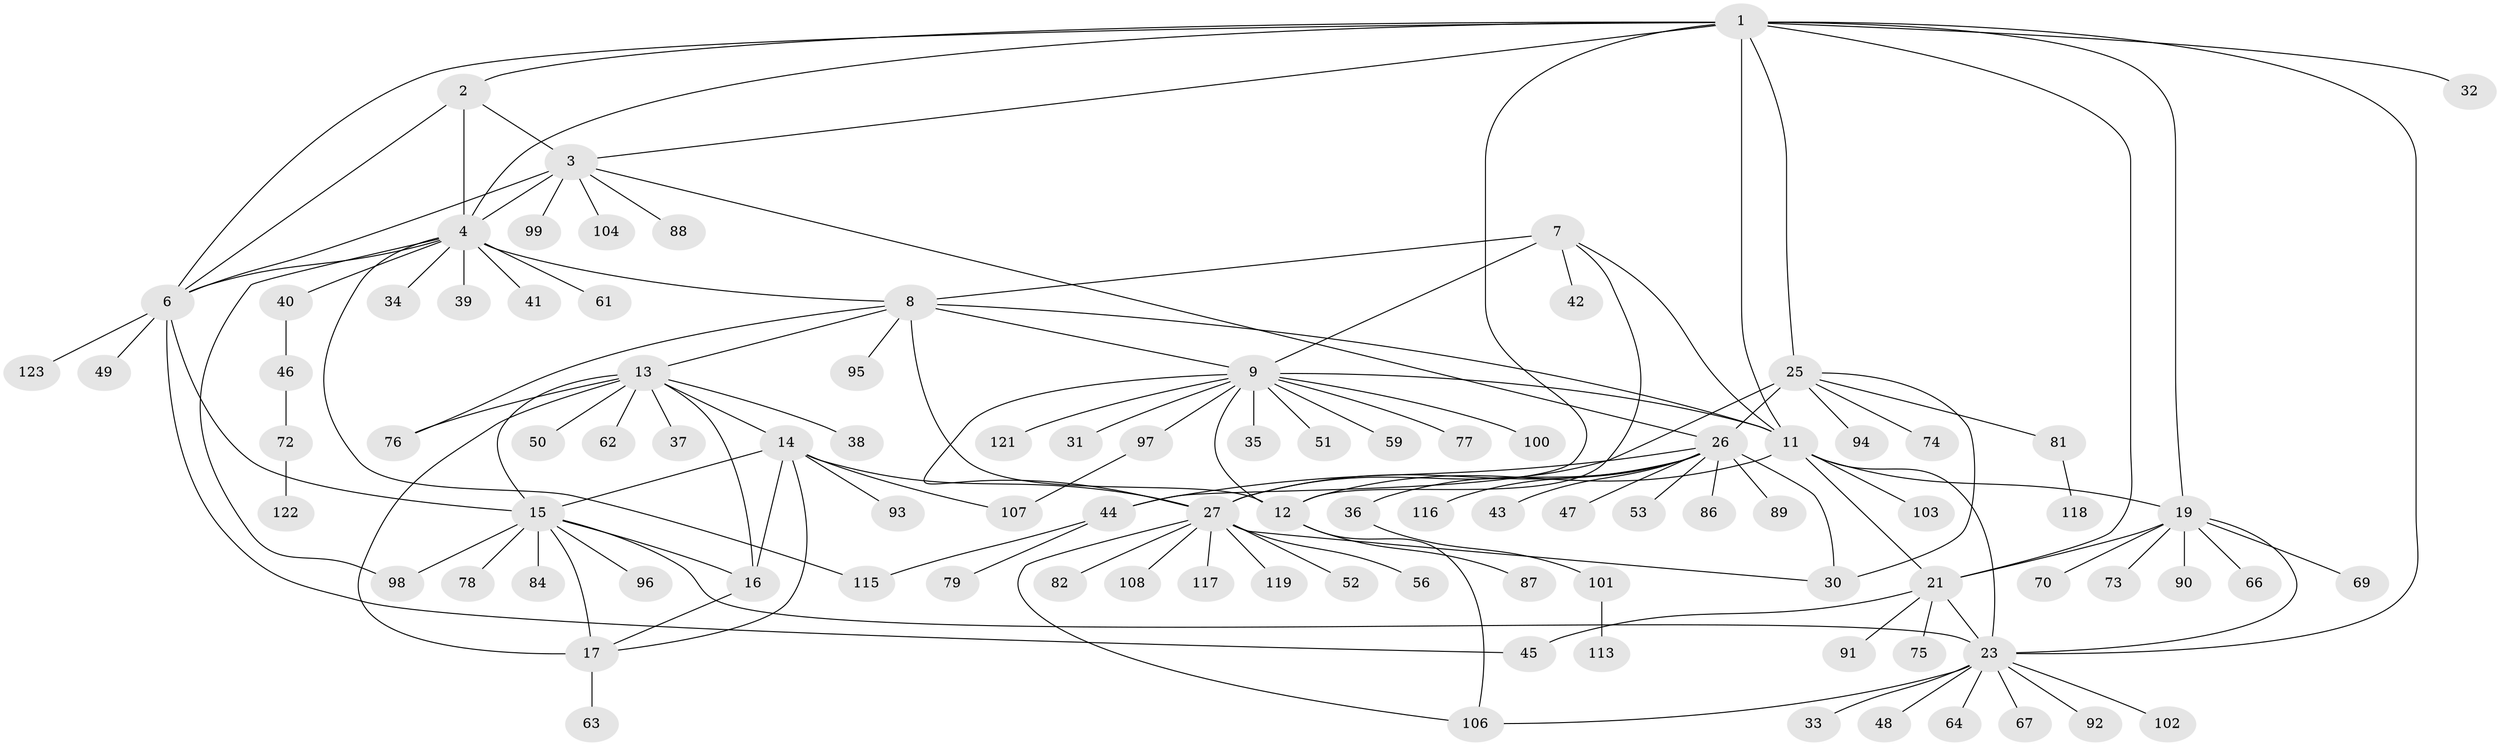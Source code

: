 // original degree distribution, {6: 0.04878048780487805, 10: 0.032520325203252036, 11: 0.008130081300813009, 7: 0.04878048780487805, 9: 0.04878048780487805, 8: 0.024390243902439025, 12: 0.008130081300813009, 5: 0.008130081300813009, 14: 0.016260162601626018, 1: 0.5772357723577236, 2: 0.13821138211382114, 3: 0.04065040650406504}
// Generated by graph-tools (version 1.1) at 2025/42/03/06/25 10:42:11]
// undirected, 97 vertices, 137 edges
graph export_dot {
graph [start="1"]
  node [color=gray90,style=filled];
  1 [super="+20"];
  2 [super="+57"];
  3 [super="+55"];
  4 [super="+5"];
  6 [super="+60"];
  7 [super="+85"];
  8 [super="+80"];
  9 [super="+10"];
  11 [super="+24"];
  12 [super="+120"];
  13 [super="+18"];
  14 [super="+110"];
  15 [super="+68"];
  16;
  17 [super="+111"];
  19 [super="+58"];
  21 [super="+22"];
  23 [super="+83"];
  25 [super="+28"];
  26 [super="+29"];
  27 [super="+112"];
  30 [super="+109"];
  31;
  32;
  33;
  34;
  35;
  36;
  37;
  38;
  39;
  40;
  41;
  42;
  43;
  44 [super="+71"];
  45;
  46;
  47 [super="+65"];
  48;
  49 [super="+54"];
  50;
  51;
  52;
  53;
  56;
  59;
  61;
  62;
  63;
  64;
  66;
  67;
  69;
  70;
  72;
  73;
  74;
  75;
  76;
  77;
  78;
  79;
  81;
  82;
  84;
  86;
  87;
  88 [super="+105"];
  89;
  90;
  91;
  92;
  93;
  94;
  95;
  96;
  97 [super="+114"];
  98;
  99;
  100;
  101;
  102;
  103;
  104;
  106;
  107;
  108;
  113;
  115;
  116;
  117;
  118;
  119;
  121;
  122;
  123;
  1 -- 2;
  1 -- 3;
  1 -- 4 [weight=2];
  1 -- 6;
  1 -- 32;
  1 -- 11;
  1 -- 19;
  1 -- 21 [weight=2];
  1 -- 23;
  1 -- 44;
  1 -- 25;
  2 -- 3;
  2 -- 4 [weight=2];
  2 -- 6;
  3 -- 4 [weight=2];
  3 -- 6;
  3 -- 88;
  3 -- 99;
  3 -- 104;
  3 -- 26;
  4 -- 6 [weight=2];
  4 -- 34;
  4 -- 39;
  4 -- 40;
  4 -- 41;
  4 -- 61;
  4 -- 98;
  4 -- 115;
  4 -- 8;
  6 -- 15;
  6 -- 45;
  6 -- 49;
  6 -- 123;
  7 -- 8;
  7 -- 9 [weight=2];
  7 -- 11;
  7 -- 12;
  7 -- 42;
  8 -- 9 [weight=2];
  8 -- 11;
  8 -- 12;
  8 -- 76;
  8 -- 95;
  8 -- 13;
  9 -- 11 [weight=2];
  9 -- 12 [weight=2];
  9 -- 31;
  9 -- 51;
  9 -- 59;
  9 -- 121;
  9 -- 97;
  9 -- 35;
  9 -- 100;
  9 -- 77;
  9 -- 27;
  11 -- 12;
  11 -- 103;
  11 -- 19;
  11 -- 21 [weight=2];
  11 -- 23;
  12 -- 87;
  12 -- 106;
  13 -- 14 [weight=2];
  13 -- 15 [weight=2];
  13 -- 16 [weight=2];
  13 -- 17 [weight=2];
  13 -- 37;
  13 -- 38;
  13 -- 76;
  13 -- 50;
  13 -- 62;
  14 -- 15;
  14 -- 16;
  14 -- 17;
  14 -- 27;
  14 -- 93;
  14 -- 107;
  15 -- 16;
  15 -- 17;
  15 -- 23;
  15 -- 78;
  15 -- 84;
  15 -- 96;
  15 -- 98;
  16 -- 17;
  17 -- 63;
  19 -- 21 [weight=2];
  19 -- 23;
  19 -- 69;
  19 -- 70;
  19 -- 73;
  19 -- 66;
  19 -- 90;
  21 -- 23 [weight=2];
  21 -- 91;
  21 -- 75;
  21 -- 45;
  23 -- 33;
  23 -- 48;
  23 -- 64;
  23 -- 67;
  23 -- 92;
  23 -- 102;
  23 -- 106;
  25 -- 26 [weight=4];
  25 -- 27 [weight=2];
  25 -- 30 [weight=2];
  25 -- 74;
  25 -- 81;
  25 -- 94;
  26 -- 27 [weight=2];
  26 -- 30 [weight=2];
  26 -- 43;
  26 -- 47;
  26 -- 53;
  26 -- 89;
  26 -- 116;
  26 -- 36;
  26 -- 44;
  26 -- 86;
  27 -- 30;
  27 -- 52;
  27 -- 56;
  27 -- 82;
  27 -- 106;
  27 -- 108;
  27 -- 117;
  27 -- 119;
  36 -- 101;
  40 -- 46;
  44 -- 79;
  44 -- 115;
  46 -- 72;
  72 -- 122;
  81 -- 118;
  97 -- 107;
  101 -- 113;
}
